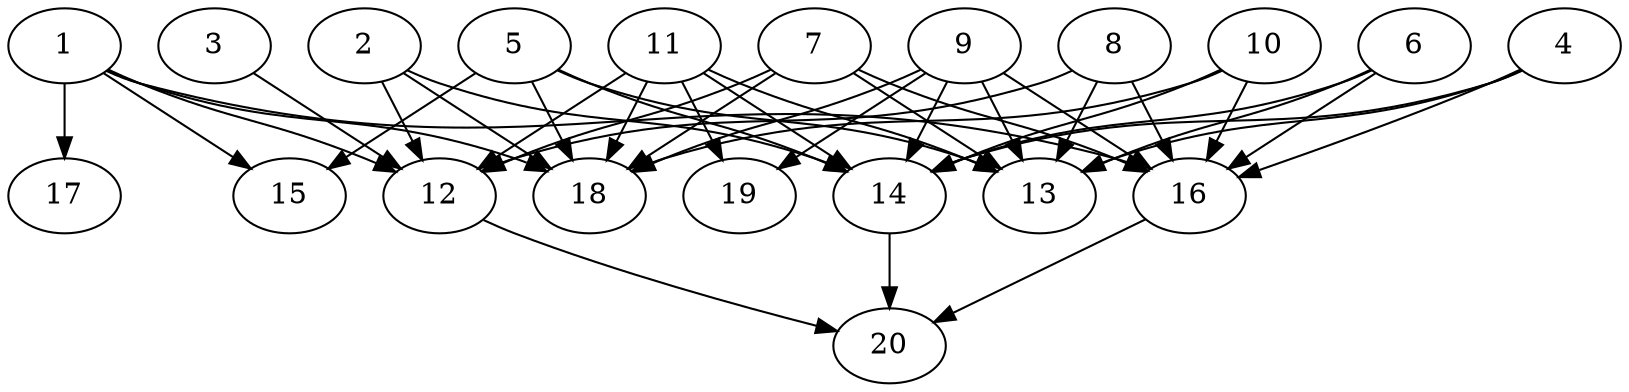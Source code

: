 // DAG automatically generated by daggen at Thu Oct  3 13:58:43 2019
// ./daggen --dot -n 20 --ccr 0.4 --fat 0.9 --regular 0.5 --density 0.6 --mindata 5242880 --maxdata 52428800 
digraph G {
  1 [size="67348480", alpha="0.03", expect_size="26939392"] 
  1 -> 12 [size ="26939392"]
  1 -> 15 [size ="26939392"]
  1 -> 16 [size ="26939392"]
  1 -> 17 [size ="26939392"]
  1 -> 18 [size ="26939392"]
  2 [size="94407680", alpha="0.12", expect_size="37763072"] 
  2 -> 12 [size ="37763072"]
  2 -> 14 [size ="37763072"]
  2 -> 18 [size ="37763072"]
  3 [size="127301120", alpha="0.15", expect_size="50920448"] 
  3 -> 12 [size ="50920448"]
  4 [size="123292160", alpha="0.05", expect_size="49316864"] 
  4 -> 13 [size ="49316864"]
  4 -> 14 [size ="49316864"]
  4 -> 16 [size ="49316864"]
  5 [size="41318400", alpha="0.12", expect_size="16527360"] 
  5 -> 13 [size ="16527360"]
  5 -> 14 [size ="16527360"]
  5 -> 15 [size ="16527360"]
  5 -> 18 [size ="16527360"]
  6 [size="116902400", alpha="0.18", expect_size="46760960"] 
  6 -> 13 [size ="46760960"]
  6 -> 14 [size ="46760960"]
  6 -> 16 [size ="46760960"]
  7 [size="61268480", alpha="0.00", expect_size="24507392"] 
  7 -> 12 [size ="24507392"]
  7 -> 13 [size ="24507392"]
  7 -> 16 [size ="24507392"]
  7 -> 18 [size ="24507392"]
  8 [size="55884800", alpha="0.07", expect_size="22353920"] 
  8 -> 12 [size ="22353920"]
  8 -> 13 [size ="22353920"]
  8 -> 16 [size ="22353920"]
  9 [size="58321920", alpha="0.13", expect_size="23328768"] 
  9 -> 13 [size ="23328768"]
  9 -> 14 [size ="23328768"]
  9 -> 16 [size ="23328768"]
  9 -> 18 [size ="23328768"]
  9 -> 19 [size ="23328768"]
  10 [size="16601600", alpha="0.14", expect_size="6640640"] 
  10 -> 14 [size ="6640640"]
  10 -> 16 [size ="6640640"]
  10 -> 18 [size ="6640640"]
  11 [size="86517760", alpha="0.07", expect_size="34607104"] 
  11 -> 12 [size ="34607104"]
  11 -> 13 [size ="34607104"]
  11 -> 14 [size ="34607104"]
  11 -> 18 [size ="34607104"]
  11 -> 19 [size ="34607104"]
  12 [size="104919040", alpha="0.10", expect_size="41967616"] 
  12 -> 20 [size ="41967616"]
  13 [size="59755520", alpha="0.06", expect_size="23902208"] 
  14 [size="27412480", alpha="0.02", expect_size="10964992"] 
  14 -> 20 [size ="10964992"]
  15 [size="57899520", alpha="0.02", expect_size="23159808"] 
  16 [size="127508480", alpha="0.14", expect_size="51003392"] 
  16 -> 20 [size ="51003392"]
  17 [size="114649600", alpha="0.07", expect_size="45859840"] 
  18 [size="115072000", alpha="0.01", expect_size="46028800"] 
  19 [size="39226880", alpha="0.13", expect_size="15690752"] 
  20 [size="114918400", alpha="0.12", expect_size="45967360"] 
}
